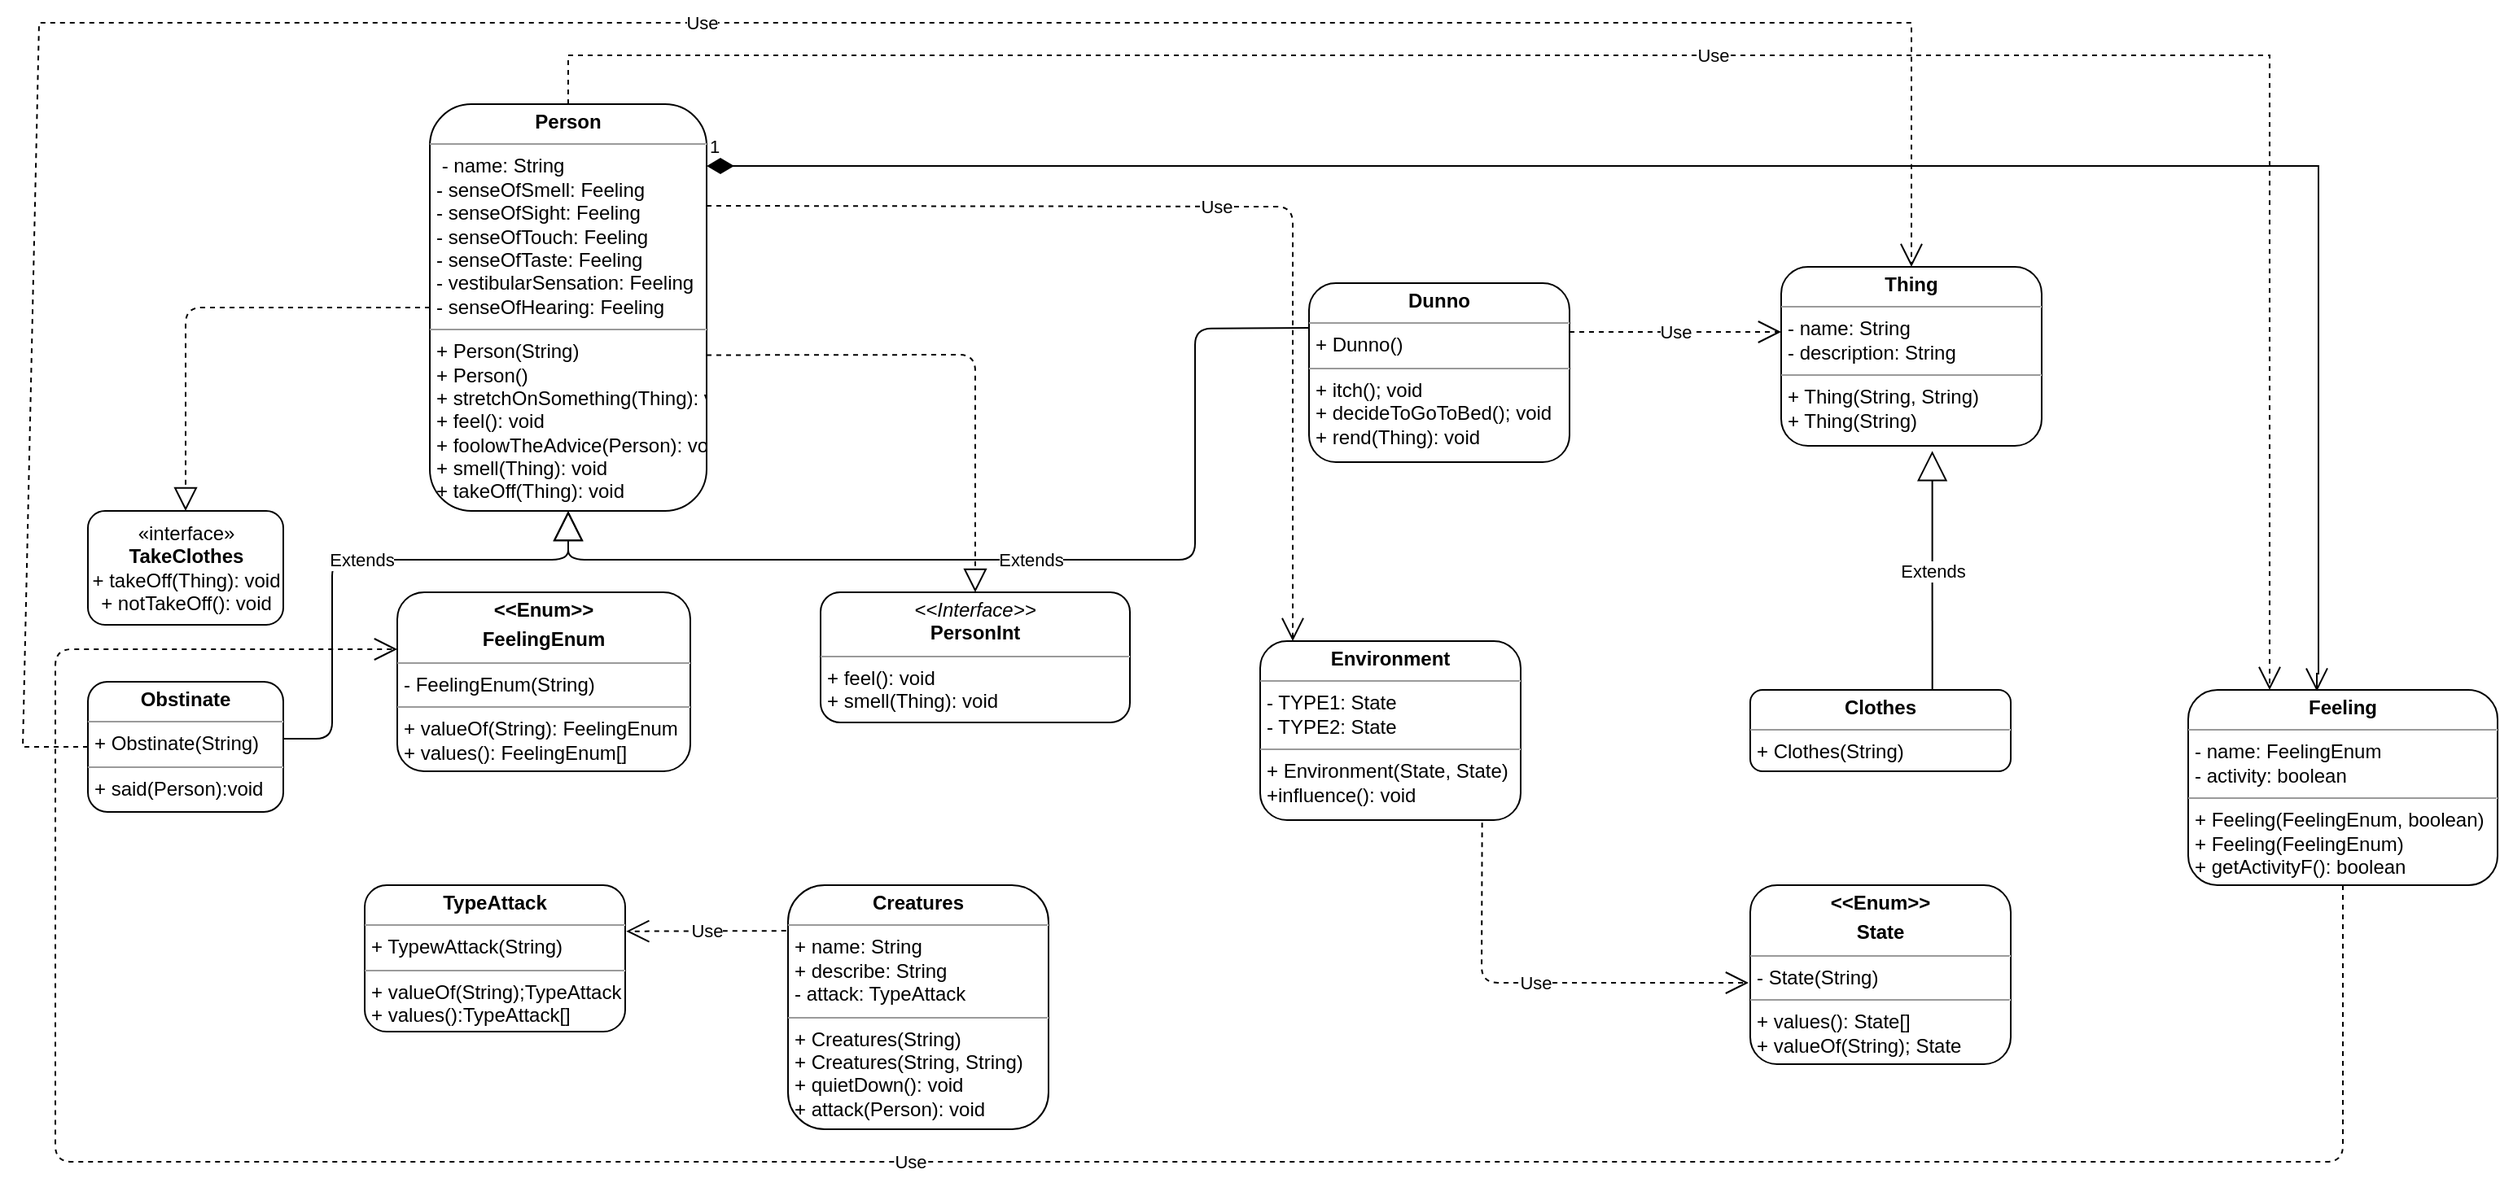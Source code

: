 <mxfile version="20.7.4" type="device"><diagram id="g1TaxrxV51VkvcF0wqYm" name="Страница 1"><mxGraphModel dx="1744" dy="949" grid="1" gridSize="10" guides="1" tooltips="1" connect="1" arrows="1" fold="1" page="1" pageScale="1" pageWidth="827" pageHeight="1169" math="0" shadow="0"><root><mxCell id="0"/><mxCell id="1" parent="0"/><mxCell id="bK07VkHn6hKmUZx_CJN6-1" value="&lt;p style=&quot;margin:0px;margin-top:4px;text-align:center;&quot;&gt;&lt;b&gt;Person&lt;/b&gt;&lt;/p&gt;&lt;hr size=&quot;1&quot;&gt;&lt;p style=&quot;margin:0px;margin-left:4px;&quot;&gt;&amp;nbsp;- name: String&lt;/p&gt;&lt;p style=&quot;margin:0px;margin-left:4px;&quot;&gt;- senseOfSmell: Feeling&lt;/p&gt;&lt;p style=&quot;margin:0px;margin-left:4px;&quot;&gt;- senseOfSight: Feeling&lt;/p&gt;&lt;p style=&quot;margin:0px;margin-left:4px;&quot;&gt;- senseOfTouch: Feeling&lt;/p&gt;&lt;p style=&quot;margin:0px;margin-left:4px;&quot;&gt;- senseOfTaste: Feeling&lt;/p&gt;&lt;p style=&quot;margin:0px;margin-left:4px;&quot;&gt;- vestibularSensation: Feeling&lt;/p&gt;&lt;p style=&quot;margin:0px;margin-left:4px;&quot;&gt;- senseOfHearing: Feeling&lt;/p&gt;&lt;hr size=&quot;1&quot;&gt;&lt;p style=&quot;margin:0px;margin-left:4px;&quot;&gt;+ Person(String)&lt;/p&gt;&lt;p style=&quot;margin:0px;margin-left:4px;&quot;&gt;+ Person()&lt;/p&gt;&lt;p style=&quot;margin:0px;margin-left:4px;&quot;&gt;+ stretchOnSomething(Thing): void&lt;/p&gt;&lt;p style=&quot;margin:0px;margin-left:4px;&quot;&gt;+ feel(): void&lt;/p&gt;&lt;p style=&quot;margin:0px;margin-left:4px;&quot;&gt;+ foolowTheAdvice(Person): void&lt;/p&gt;&lt;p style=&quot;margin:0px;margin-left:4px;&quot;&gt;+ smell(Thing): void&lt;/p&gt;&lt;p style=&quot;margin:0px;margin-left:4px;&quot;&gt;+ takeOff(Thing): void&lt;/p&gt;" style="verticalAlign=top;align=left;overflow=fill;fontSize=12;fontFamily=Helvetica;html=1;rounded=1;" parent="1" vertex="1"><mxGeometry x="270" y="230" width="170" height="250" as="geometry"/></mxCell><mxCell id="bK07VkHn6hKmUZx_CJN6-2" value="«interface»&lt;br&gt;&lt;b&gt;TakeClothes&lt;br&gt;&lt;/b&gt;+ takeOff(Thing): void&lt;br&gt;+ notTakeOff(): void" style="html=1;rounded=1;" parent="1" vertex="1"><mxGeometry x="60" y="480" width="120" height="70" as="geometry"/></mxCell><mxCell id="bK07VkHn6hKmUZx_CJN6-3" value="&lt;p style=&quot;margin:0px;margin-top:4px;text-align:center;&quot;&gt;&lt;b&gt;Obstinate&lt;/b&gt;&lt;/p&gt;&lt;hr size=&quot;1&quot;&gt;&lt;p style=&quot;margin:0px;margin-left:4px;&quot;&gt;+ Obstinate(String)&lt;/p&gt;&lt;hr size=&quot;1&quot;&gt;&lt;p style=&quot;margin:0px;margin-left:4px;&quot;&gt;+ said(Person):void&lt;/p&gt;" style="verticalAlign=top;align=left;overflow=fill;fontSize=12;fontFamily=Helvetica;html=1;rounded=1;" parent="1" vertex="1"><mxGeometry x="60" y="585" width="120" height="80" as="geometry"/></mxCell><mxCell id="bK07VkHn6hKmUZx_CJN6-4" value="&lt;p style=&quot;margin:0px;margin-top:4px;text-align:center;&quot;&gt;&lt;b&gt;&amp;lt;&amp;lt;Enum&amp;gt;&amp;gt;&lt;/b&gt;&lt;/p&gt;&lt;p style=&quot;margin:0px;margin-top:4px;text-align:center;&quot;&gt;&lt;b&gt;FeelingEnum&lt;/b&gt;&lt;/p&gt;&lt;hr size=&quot;1&quot;&gt;&lt;p style=&quot;margin:0px;margin-left:4px;&quot;&gt;- FeelingEnum(String)&lt;/p&gt;&lt;hr size=&quot;1&quot;&gt;&lt;p style=&quot;margin:0px;margin-left:4px;&quot;&gt;+ valueOf(String): FeelingEnum&lt;/p&gt;&lt;p style=&quot;margin:0px;margin-left:4px;&quot;&gt;+ values(): FeelingEnum[]&lt;/p&gt;" style="verticalAlign=top;align=left;overflow=fill;fontSize=12;fontFamily=Helvetica;html=1;rounded=1;" parent="1" vertex="1"><mxGeometry x="250" y="530" width="180" height="110" as="geometry"/></mxCell><mxCell id="bK07VkHn6hKmUZx_CJN6-5" value="&lt;p style=&quot;margin:0px;margin-top:4px;text-align:center;&quot;&gt;&lt;i&gt;&amp;lt;&amp;lt;Interface&amp;gt;&amp;gt;&lt;/i&gt;&lt;br&gt;&lt;b&gt;PersonInt&lt;/b&gt;&lt;/p&gt;&lt;hr size=&quot;1&quot;&gt;&lt;p style=&quot;margin:0px;margin-left:4px;&quot;&gt;+ feel(): void&lt;br&gt;&lt;/p&gt;&lt;p style=&quot;margin:0px;margin-left:4px;&quot;&gt;+ smell(Thing): void&lt;/p&gt;" style="verticalAlign=top;align=left;overflow=fill;fontSize=12;fontFamily=Helvetica;html=1;rounded=1;" parent="1" vertex="1"><mxGeometry x="510" y="530" width="190" height="80" as="geometry"/></mxCell><mxCell id="bK07VkHn6hKmUZx_CJN6-6" value="&lt;p style=&quot;margin:0px;margin-top:4px;text-align:center;&quot;&gt;&lt;b&gt;TypeAttack&lt;/b&gt;&lt;/p&gt;&lt;hr size=&quot;1&quot;&gt;&lt;p style=&quot;margin:0px;margin-left:4px;&quot;&gt;+ TypewAttack(String)&lt;/p&gt;&lt;hr size=&quot;1&quot;&gt;&lt;p style=&quot;margin:0px;margin-left:4px;&quot;&gt;+ valueOf(String);TypeAttack&lt;/p&gt;&lt;p style=&quot;margin:0px;margin-left:4px;&quot;&gt;+ values():TypeAttack[]&lt;/p&gt;" style="verticalAlign=top;align=left;overflow=fill;fontSize=12;fontFamily=Helvetica;html=1;rounded=1;" parent="1" vertex="1"><mxGeometry x="230" y="710" width="160" height="90" as="geometry"/></mxCell><mxCell id="bK07VkHn6hKmUZx_CJN6-7" value="&lt;p style=&quot;margin:0px;margin-top:4px;text-align:center;&quot;&gt;&lt;b&gt;Creatures&lt;/b&gt;&lt;/p&gt;&lt;hr size=&quot;1&quot;&gt;&lt;p style=&quot;margin:0px;margin-left:4px;&quot;&gt;+ name: String&lt;/p&gt;&lt;p style=&quot;margin:0px;margin-left:4px;&quot;&gt;+ describe: String&lt;/p&gt;&lt;p style=&quot;margin:0px;margin-left:4px;&quot;&gt;- attack: TypeAttack&lt;/p&gt;&lt;hr size=&quot;1&quot;&gt;&lt;p style=&quot;margin:0px;margin-left:4px;&quot;&gt;+ Creatures(String)&lt;/p&gt;&lt;p style=&quot;margin:0px;margin-left:4px;&quot;&gt;+ Creatures(String, String)&lt;/p&gt;&lt;p style=&quot;margin:0px;margin-left:4px;&quot;&gt;+ quietDown(): void&lt;/p&gt;&lt;p style=&quot;margin:0px;margin-left:4px;&quot;&gt;+ attack(Person): void&lt;/p&gt;" style="verticalAlign=top;align=left;overflow=fill;fontSize=12;fontFamily=Helvetica;html=1;rounded=1;" parent="1" vertex="1"><mxGeometry x="490" y="710" width="160" height="150" as="geometry"/></mxCell><mxCell id="bK07VkHn6hKmUZx_CJN6-9" value="&lt;p style=&quot;margin:0px;margin-top:4px;text-align:center;&quot;&gt;&lt;b&gt;Environment&lt;/b&gt;&lt;/p&gt;&lt;hr size=&quot;1&quot;&gt;&lt;p style=&quot;margin:0px;margin-left:4px;&quot;&gt;- TYPE1: State&lt;/p&gt;&lt;p style=&quot;margin:0px;margin-left:4px;&quot;&gt;- TYPE2: State&lt;/p&gt;&lt;hr size=&quot;1&quot;&gt;&lt;p style=&quot;margin:0px;margin-left:4px;&quot;&gt;+ Environment(State, State)&lt;/p&gt;&lt;p style=&quot;margin:0px;margin-left:4px;&quot;&gt;+influence(): void&lt;/p&gt;" style="verticalAlign=top;align=left;overflow=fill;fontSize=12;fontFamily=Helvetica;html=1;rounded=1;" parent="1" vertex="1"><mxGeometry x="780" y="560" width="160" height="110" as="geometry"/></mxCell><mxCell id="bK07VkHn6hKmUZx_CJN6-10" value="&lt;p style=&quot;margin:0px;margin-top:4px;text-align:center;&quot;&gt;&lt;b&gt;Dunno&lt;/b&gt;&lt;/p&gt;&lt;hr size=&quot;1&quot;&gt;&lt;p style=&quot;margin:0px;margin-left:4px;&quot;&gt;+ Dunno()&lt;/p&gt;&lt;hr size=&quot;1&quot;&gt;&lt;p style=&quot;margin:0px;margin-left:4px;&quot;&gt;+ itch(); void&lt;/p&gt;&lt;p style=&quot;margin:0px;margin-left:4px;&quot;&gt;+ decideToGoToBed(); void&lt;/p&gt;&lt;p style=&quot;margin:0px;margin-left:4px;&quot;&gt;+ rend(Thing): void&lt;/p&gt;" style="verticalAlign=top;align=left;overflow=fill;fontSize=12;fontFamily=Helvetica;html=1;rounded=1;" parent="1" vertex="1"><mxGeometry x="810" y="340" width="160" height="110" as="geometry"/></mxCell><mxCell id="bK07VkHn6hKmUZx_CJN6-13" value="&lt;p style=&quot;margin:0px;margin-top:4px;text-align:center;&quot;&gt;&lt;b&gt;Thing&lt;/b&gt;&lt;/p&gt;&lt;hr size=&quot;1&quot;&gt;&lt;p style=&quot;margin:0px;margin-left:4px;&quot;&gt;- name: String&lt;/p&gt;&lt;p style=&quot;margin:0px;margin-left:4px;&quot;&gt;- description: String&lt;/p&gt;&lt;hr size=&quot;1&quot;&gt;&lt;p style=&quot;margin:0px;margin-left:4px;&quot;&gt;+ Thing(String, String)&lt;/p&gt;&lt;p style=&quot;margin:0px;margin-left:4px;&quot;&gt;+ Thing(String)&lt;/p&gt;&lt;p style=&quot;margin:0px;margin-left:4px;&quot;&gt;&lt;br&gt;&lt;/p&gt;&lt;p style=&quot;margin:0px;margin-left:4px;&quot;&gt;&lt;br&gt;&lt;/p&gt;" style="verticalAlign=top;align=left;overflow=fill;fontSize=12;fontFamily=Helvetica;html=1;rounded=1;" parent="1" vertex="1"><mxGeometry x="1100" y="330" width="160" height="110" as="geometry"/></mxCell><mxCell id="bK07VkHn6hKmUZx_CJN6-14" value="&lt;p style=&quot;margin:0px;margin-top:4px;text-align:center;&quot;&gt;&lt;b&gt;Clothes&lt;/b&gt;&lt;/p&gt;&lt;hr size=&quot;1&quot;&gt;&lt;p style=&quot;margin:0px;margin-left:4px;&quot;&gt;+ Clothes(String)&lt;/p&gt;" style="verticalAlign=top;align=left;overflow=fill;fontSize=12;fontFamily=Helvetica;html=1;rounded=1;" parent="1" vertex="1"><mxGeometry x="1081" y="590" width="160" height="50" as="geometry"/></mxCell><mxCell id="bK07VkHn6hKmUZx_CJN6-15" value="&lt;p style=&quot;margin:0px;margin-top:4px;text-align:center;&quot;&gt;&lt;b&gt;&amp;lt;&amp;lt;Enum&amp;gt;&amp;gt;&lt;/b&gt;&lt;/p&gt;&lt;p style=&quot;margin:0px;margin-top:4px;text-align:center;&quot;&gt;&lt;b&gt;State&lt;/b&gt;&lt;/p&gt;&lt;hr size=&quot;1&quot;&gt;&lt;p style=&quot;margin:0px;margin-left:4px;&quot;&gt;- State(String)&lt;/p&gt;&lt;hr size=&quot;1&quot;&gt;&lt;p style=&quot;margin:0px;margin-left:4px;&quot;&gt;+ values(): State[]&lt;/p&gt;&lt;p style=&quot;margin:0px;margin-left:4px;&quot;&gt;+ valueOf(String); State&lt;/p&gt;" style="verticalAlign=top;align=left;overflow=fill;fontSize=12;fontFamily=Helvetica;html=1;rounded=1;" parent="1" vertex="1"><mxGeometry x="1081" y="710" width="160" height="110" as="geometry"/></mxCell><mxCell id="bK07VkHn6hKmUZx_CJN6-17" value="Extends" style="endArrow=block;endSize=16;endFill=0;html=1;rounded=1;entryX=0.5;entryY=1;entryDx=0;entryDy=0;" parent="1" target="bK07VkHn6hKmUZx_CJN6-1" edge="1"><mxGeometry width="160" relative="1" as="geometry"><mxPoint x="180" y="620" as="sourcePoint"/><mxPoint x="430" y="640" as="targetPoint"/><Array as="points"><mxPoint x="210" y="620"/><mxPoint x="210" y="510"/><mxPoint x="355" y="510"/></Array></mxGeometry></mxCell><mxCell id="bK07VkHn6hKmUZx_CJN6-19" value="Extends" style="endArrow=block;endSize=16;endFill=0;html=1;rounded=1;entryX=0.5;entryY=1;entryDx=0;entryDy=0;exitX=0;exitY=0.25;exitDx=0;exitDy=0;" parent="1" source="bK07VkHn6hKmUZx_CJN6-10" target="bK07VkHn6hKmUZx_CJN6-1" edge="1"><mxGeometry width="160" relative="1" as="geometry"><mxPoint x="730" y="510" as="sourcePoint"/><mxPoint x="430" y="640" as="targetPoint"/><Array as="points"><mxPoint x="740" y="368"/><mxPoint x="740" y="510"/><mxPoint x="355" y="510"/></Array></mxGeometry></mxCell><mxCell id="bK07VkHn6hKmUZx_CJN6-20" value="" style="endArrow=block;dashed=1;endFill=0;endSize=12;html=1;rounded=1;entryX=0.5;entryY=0;entryDx=0;entryDy=0;" parent="1" target="bK07VkHn6hKmUZx_CJN6-5" edge="1"><mxGeometry width="160" relative="1" as="geometry"><mxPoint x="440" y="384.23" as="sourcePoint"/><mxPoint x="600" y="384.23" as="targetPoint"/><Array as="points"><mxPoint x="605" y="384"/></Array></mxGeometry></mxCell><mxCell id="bK07VkHn6hKmUZx_CJN6-21" value="" style="endArrow=block;dashed=1;endFill=0;endSize=12;html=1;rounded=1;exitX=0;exitY=0.5;exitDx=0;exitDy=0;entryX=0.5;entryY=0;entryDx=0;entryDy=0;" parent="1" source="bK07VkHn6hKmUZx_CJN6-1" target="bK07VkHn6hKmUZx_CJN6-2" edge="1"><mxGeometry width="160" relative="1" as="geometry"><mxPoint x="270" y="640" as="sourcePoint"/><mxPoint x="430" y="640" as="targetPoint"/><Array as="points"><mxPoint x="120" y="355"/></Array></mxGeometry></mxCell><mxCell id="bK07VkHn6hKmUZx_CJN6-25" value="Use" style="endArrow=open;endSize=12;dashed=1;html=1;rounded=1;exitX=-0.007;exitY=0.187;exitDx=0;exitDy=0;entryX=1.004;entryY=0.315;entryDx=0;entryDy=0;exitPerimeter=0;entryPerimeter=0;" parent="1" source="bK07VkHn6hKmUZx_CJN6-7" target="bK07VkHn6hKmUZx_CJN6-6" edge="1"><mxGeometry width="160" relative="1" as="geometry"><mxPoint x="390" y="764" as="sourcePoint"/><mxPoint x="400" y="750" as="targetPoint"/></mxGeometry></mxCell><mxCell id="bK07VkHn6hKmUZx_CJN6-28" value="Use" style="endArrow=open;endSize=12;dashed=1;html=1;rounded=1;exitX=0.852;exitY=1.015;exitDx=0;exitDy=0;exitPerimeter=0;" parent="1" source="bK07VkHn6hKmUZx_CJN6-9" edge="1"><mxGeometry width="160" relative="1" as="geometry"><mxPoint x="850" y="640" as="sourcePoint"/><mxPoint x="1080" y="770" as="targetPoint"/><Array as="points"><mxPoint x="916" y="770"/></Array></mxGeometry></mxCell><mxCell id="bK07VkHn6hKmUZx_CJN6-29" value="Extends" style="endArrow=block;endSize=16;endFill=0;html=1;rounded=1;entryX=0.58;entryY=1.028;entryDx=0;entryDy=0;entryPerimeter=0;exitX=0.699;exitY=0;exitDx=0;exitDy=0;exitPerimeter=0;" parent="1" source="bK07VkHn6hKmUZx_CJN6-14" target="bK07VkHn6hKmUZx_CJN6-13" edge="1"><mxGeometry width="160" relative="1" as="geometry"><mxPoint x="1193" y="580" as="sourcePoint"/><mxPoint x="1070" y="640" as="targetPoint"/></mxGeometry></mxCell><mxCell id="bK07VkHn6hKmUZx_CJN6-30" value="&lt;p style=&quot;margin:0px;margin-top:4px;text-align:center;&quot;&gt;&lt;b&gt;Feeling&lt;/b&gt;&lt;/p&gt;&lt;hr size=&quot;1&quot;&gt;&lt;p style=&quot;margin:0px;margin-left:4px;&quot;&gt;- name: FeelingEnum&lt;/p&gt;&lt;p style=&quot;margin:0px;margin-left:4px;&quot;&gt;- activity: boolean&lt;/p&gt;&lt;hr size=&quot;1&quot;&gt;&lt;p style=&quot;margin:0px;margin-left:4px;&quot;&gt;+ Feeling(FeelingEnum, boolean)&lt;/p&gt;&lt;p style=&quot;margin:0px;margin-left:4px;&quot;&gt;+ Feeling(FeelingEnum)&lt;/p&gt;&lt;p style=&quot;margin:0px;margin-left:4px;&quot;&gt;+ getActivityF(): boolean&lt;/p&gt;" style="verticalAlign=top;align=left;overflow=fill;fontSize=12;fontFamily=Helvetica;html=1;rounded=1;" parent="1" vertex="1"><mxGeometry x="1350" y="590" width="190" height="120" as="geometry"/></mxCell><mxCell id="bK07VkHn6hKmUZx_CJN6-31" value="Use" style="endArrow=open;endSize=12;dashed=1;html=1;rounded=1;exitX=0.5;exitY=1;exitDx=0;exitDy=0;" parent="1" source="bK07VkHn6hKmUZx_CJN6-30" edge="1"><mxGeometry width="160" relative="1" as="geometry"><mxPoint x="1210" y="640" as="sourcePoint"/><mxPoint x="250" y="565" as="targetPoint"/><Array as="points"><mxPoint x="1445" y="880"/><mxPoint x="690" y="880"/><mxPoint x="40" y="880"/><mxPoint x="40" y="565"/></Array></mxGeometry></mxCell><mxCell id="bK07VkHn6hKmUZx_CJN6-32" value="Use" style="endArrow=open;endSize=12;dashed=1;html=1;rounded=1;exitX=1;exitY=0.25;exitDx=0;exitDy=0;" parent="1" source="bK07VkHn6hKmUZx_CJN6-1" edge="1"><mxGeometry width="160" relative="1" as="geometry"><mxPoint x="110" y="320" as="sourcePoint"/><mxPoint x="800" y="560" as="targetPoint"/><Array as="points"><mxPoint x="800" y="293"/></Array></mxGeometry></mxCell><mxCell id="WVPd1ffBT7pRLRkC7scK-1" value="1" style="endArrow=open;html=1;endSize=12;startArrow=diamondThin;startSize=14;startFill=1;edgeStyle=orthogonalEdgeStyle;align=left;verticalAlign=bottom;rounded=0;entryX=0.416;entryY=0.007;entryDx=0;entryDy=0;entryPerimeter=0;" parent="1" target="bK07VkHn6hKmUZx_CJN6-30" edge="1"><mxGeometry x="-1" y="3" relative="1" as="geometry"><mxPoint x="440" y="268" as="sourcePoint"/><mxPoint x="1450" y="580" as="targetPoint"/><Array as="points"><mxPoint x="1430" y="268"/><mxPoint x="1430" y="580"/><mxPoint x="1429" y="580"/></Array></mxGeometry></mxCell><mxCell id="WVPd1ffBT7pRLRkC7scK-3" value="Use" style="endArrow=open;endSize=12;dashed=1;html=1;rounded=0;exitX=0;exitY=0.5;exitDx=0;exitDy=0;entryX=0.5;entryY=0;entryDx=0;entryDy=0;" parent="1" source="bK07VkHn6hKmUZx_CJN6-3" target="bK07VkHn6hKmUZx_CJN6-13" edge="1"><mxGeometry width="160" relative="1" as="geometry"><mxPoint x="170" y="590" as="sourcePoint"/><mxPoint x="540" y="480" as="targetPoint"/><Array as="points"><mxPoint x="20" y="625"/><mxPoint x="30" y="180"/><mxPoint x="1180" y="180"/></Array></mxGeometry></mxCell><mxCell id="WVPd1ffBT7pRLRkC7scK-4" value="Use" style="endArrow=open;endSize=12;dashed=1;html=1;rounded=0;" parent="1" edge="1"><mxGeometry width="160" relative="1" as="geometry"><mxPoint x="970" y="370" as="sourcePoint"/><mxPoint x="1100" y="370" as="targetPoint"/></mxGeometry></mxCell><mxCell id="WVPd1ffBT7pRLRkC7scK-5" value="Use" style="endArrow=open;endSize=12;dashed=1;html=1;rounded=0;exitX=0.5;exitY=0;exitDx=0;exitDy=0;" parent="1" source="bK07VkHn6hKmUZx_CJN6-1" edge="1"><mxGeometry width="160" relative="1" as="geometry"><mxPoint x="410" y="590" as="sourcePoint"/><mxPoint x="1400" y="590" as="targetPoint"/><Array as="points"><mxPoint x="355" y="200"/><mxPoint x="1400" y="200"/></Array></mxGeometry></mxCell></root></mxGraphModel></diagram></mxfile>